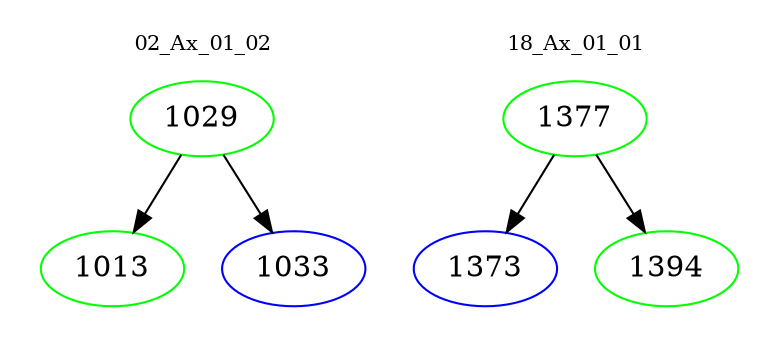 digraph{
subgraph cluster_0 {
color = white
label = "02_Ax_01_02";
fontsize=10;
T0_1029 [label="1029", color="green"]
T0_1029 -> T0_1013 [color="black"]
T0_1013 [label="1013", color="green"]
T0_1029 -> T0_1033 [color="black"]
T0_1033 [label="1033", color="blue"]
}
subgraph cluster_1 {
color = white
label = "18_Ax_01_01";
fontsize=10;
T1_1377 [label="1377", color="green"]
T1_1377 -> T1_1373 [color="black"]
T1_1373 [label="1373", color="blue"]
T1_1377 -> T1_1394 [color="black"]
T1_1394 [label="1394", color="green"]
}
}
